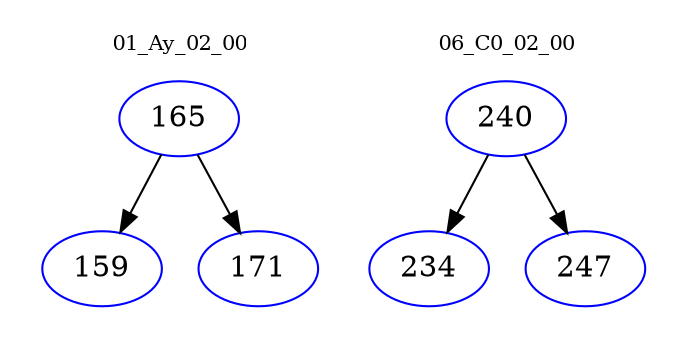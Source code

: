 digraph{
subgraph cluster_0 {
color = white
label = "01_Ay_02_00";
fontsize=10;
T0_165 [label="165", color="blue"]
T0_165 -> T0_159 [color="black"]
T0_159 [label="159", color="blue"]
T0_165 -> T0_171 [color="black"]
T0_171 [label="171", color="blue"]
}
subgraph cluster_1 {
color = white
label = "06_C0_02_00";
fontsize=10;
T1_240 [label="240", color="blue"]
T1_240 -> T1_234 [color="black"]
T1_234 [label="234", color="blue"]
T1_240 -> T1_247 [color="black"]
T1_247 [label="247", color="blue"]
}
}
